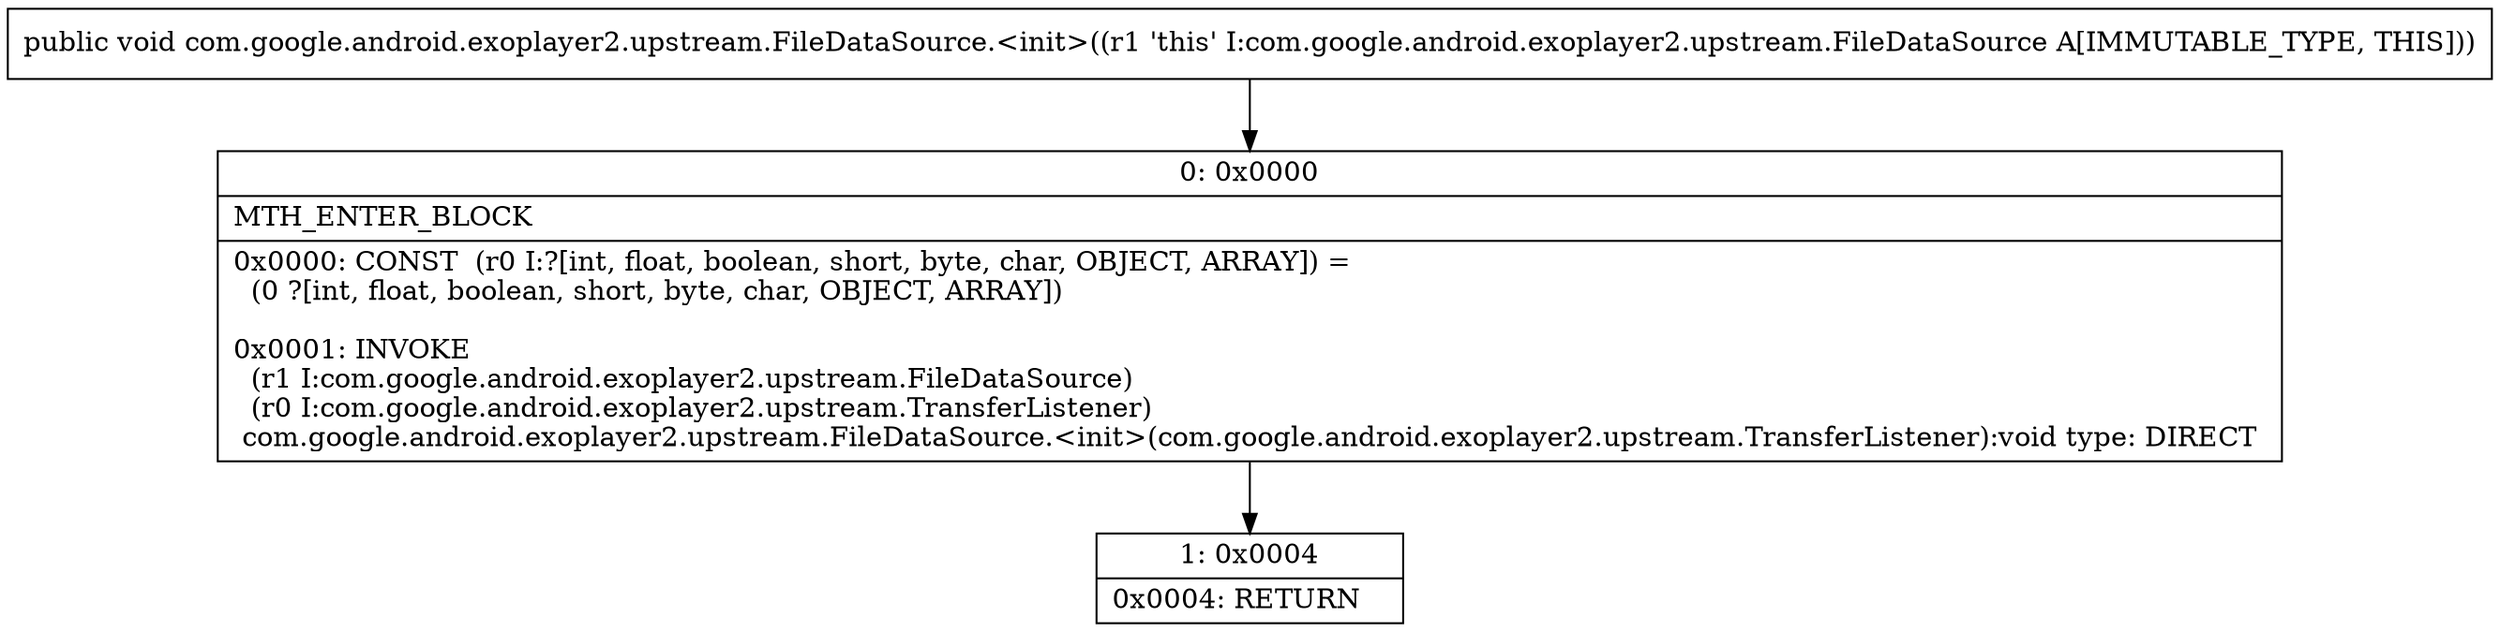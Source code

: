 digraph "CFG forcom.google.android.exoplayer2.upstream.FileDataSource.\<init\>()V" {
Node_0 [shape=record,label="{0\:\ 0x0000|MTH_ENTER_BLOCK\l|0x0000: CONST  (r0 I:?[int, float, boolean, short, byte, char, OBJECT, ARRAY]) = \l  (0 ?[int, float, boolean, short, byte, char, OBJECT, ARRAY])\l \l0x0001: INVOKE  \l  (r1 I:com.google.android.exoplayer2.upstream.FileDataSource)\l  (r0 I:com.google.android.exoplayer2.upstream.TransferListener)\l com.google.android.exoplayer2.upstream.FileDataSource.\<init\>(com.google.android.exoplayer2.upstream.TransferListener):void type: DIRECT \l}"];
Node_1 [shape=record,label="{1\:\ 0x0004|0x0004: RETURN   \l}"];
MethodNode[shape=record,label="{public void com.google.android.exoplayer2.upstream.FileDataSource.\<init\>((r1 'this' I:com.google.android.exoplayer2.upstream.FileDataSource A[IMMUTABLE_TYPE, THIS])) }"];
MethodNode -> Node_0;
Node_0 -> Node_1;
}

